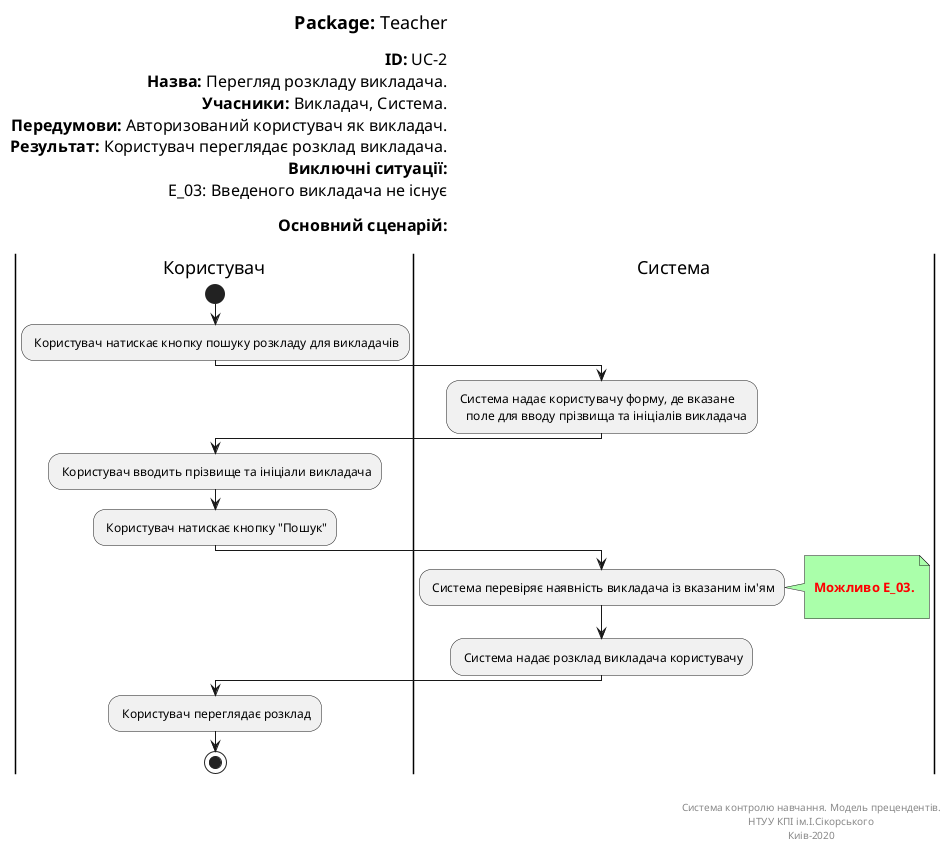 @startuml
left header
<font color=000 size=18><b>Package:</b> Teacher

<font color=000 size=16><b>ID:</b> UC-2
<font color=000 size=16><b>Назва:</b> Перегляд розкладу викладача.
<font color=000 size=16><b>Учасники:</b> Викладач, Система.
<font color=000 size=16><b>Передумови:</b> Авторизований користувач як викладач.
<font color=000 size=16><b>Результат:</b> Користувач переглядає розклад викладача.
<font color=000 size=16><b>Виключні ситуації:</b>
<font color=000 size=16> E_03: Введеного викладача не існує

<font color=000 size=16><b>Основний сценарій:</b>

end header

|Користувач|
start
: Користувач натискає кнопку пошуку розкладу для викладачів;

|Система|
: Система надає користувачу форму, де вказане
   поле для вводу прізвища та ініціалів викладача;

|Користувач|
: Користувач вводить прізвище та ініціали викладача;   

: Користувач натискає кнопку "Пошук";

|Система|
: Система перевіряє наявність викладача із вказаним ім'ям;
note right #aaffaa

<font color=red><b> Можливо E_03.

end note

: Система надає розклад викладача користувачу;

|Користувач|

: Користувач переглядає розклад;

stop;

right footer


Система контролю навчання. Модель прецендентів.
НТУУ КПІ ім.І.Сікорського
Киів-2020
end footer
@enduml
